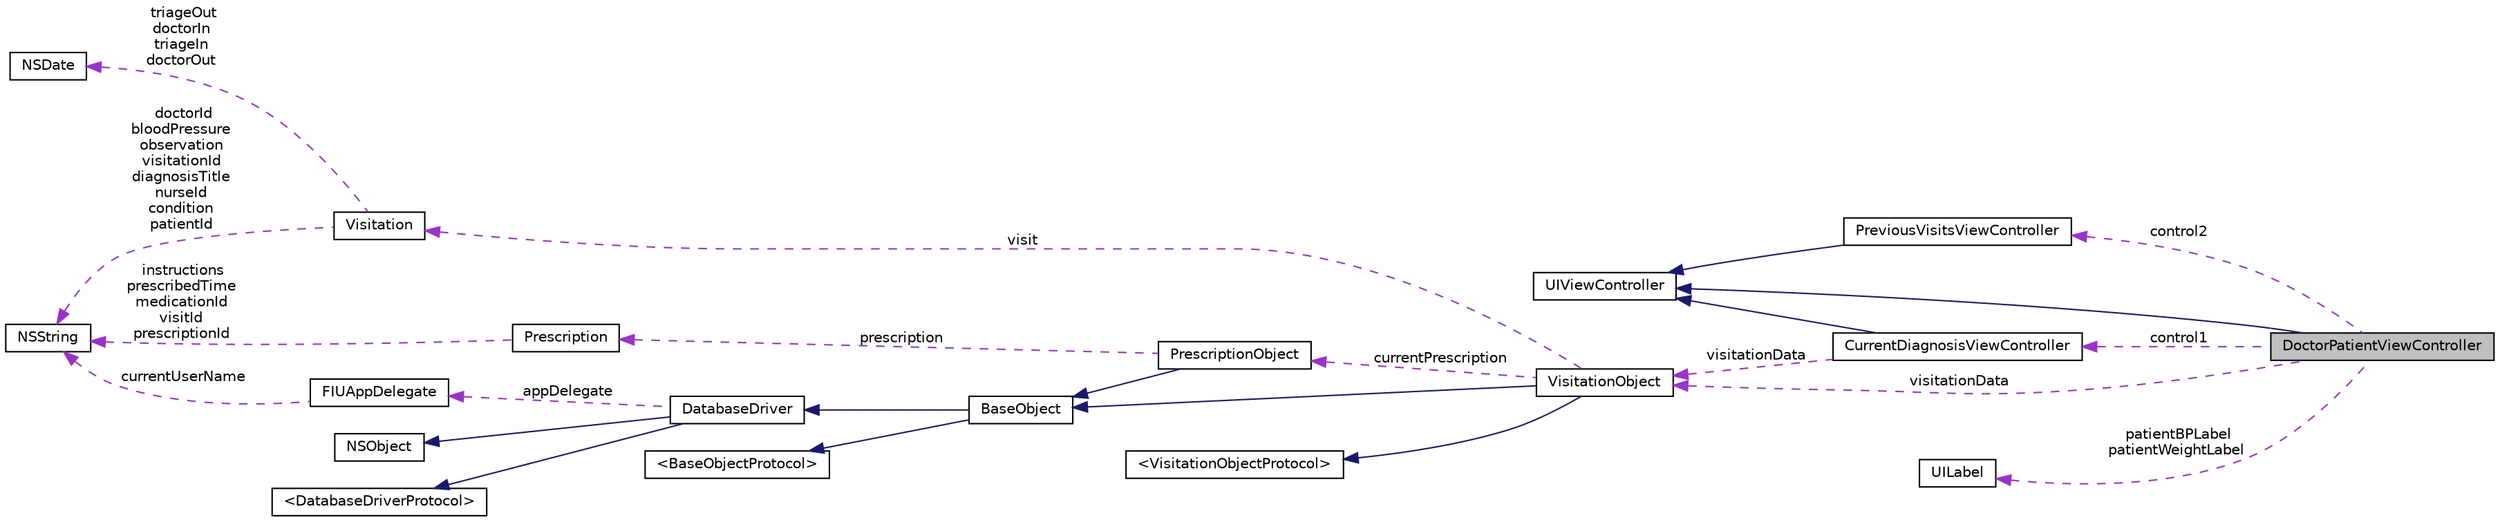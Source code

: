 digraph G
{
  edge [fontname="Helvetica",fontsize="10",labelfontname="Helvetica",labelfontsize="10"];
  node [fontname="Helvetica",fontsize="10",shape=record];
  rankdir="LR";
  Node1 [label="DoctorPatientViewController",height=0.2,width=0.4,color="black", fillcolor="grey75", style="filled" fontcolor="black"];
  Node2 -> Node1 [dir="back",color="midnightblue",fontsize="10",style="solid",fontname="Helvetica"];
  Node2 [label="UIViewController",height=0.2,width=0.4,color="black", fillcolor="white", style="filled",URL="$class_u_i_view_controller.html"];
  Node3 -> Node1 [dir="back",color="darkorchid3",fontsize="10",style="dashed",label=" control1" ,fontname="Helvetica"];
  Node3 [label="CurrentDiagnosisViewController",height=0.2,width=0.4,color="black", fillcolor="white", style="filled",URL="$interface_current_diagnosis_view_controller.html"];
  Node2 -> Node3 [dir="back",color="midnightblue",fontsize="10",style="solid",fontname="Helvetica"];
  Node4 -> Node3 [dir="back",color="darkorchid3",fontsize="10",style="dashed",label=" visitationData" ,fontname="Helvetica"];
  Node4 [label="VisitationObject",height=0.2,width=0.4,color="black", fillcolor="white", style="filled",URL="$interface_visitation_object.html"];
  Node5 -> Node4 [dir="back",color="midnightblue",fontsize="10",style="solid",fontname="Helvetica"];
  Node5 [label="BaseObject",height=0.2,width=0.4,color="black", fillcolor="white", style="filled",URL="$interface_base_object.html"];
  Node6 -> Node5 [dir="back",color="midnightblue",fontsize="10",style="solid",fontname="Helvetica"];
  Node6 [label="DatabaseDriver",height=0.2,width=0.4,color="black", fillcolor="white", style="filled",URL="$interface_database_driver.html"];
  Node7 -> Node6 [dir="back",color="midnightblue",fontsize="10",style="solid",fontname="Helvetica"];
  Node7 [label="NSObject",height=0.2,width=0.4,color="black", fillcolor="white", style="filled",URL="$class_n_s_object.html"];
  Node8 -> Node6 [dir="back",color="midnightblue",fontsize="10",style="solid",fontname="Helvetica"];
  Node8 [label="\<DatabaseDriverProtocol\>",height=0.2,width=0.4,color="black", fillcolor="white", style="filled",URL="$protocol_database_driver_protocol-p.html"];
  Node9 -> Node6 [dir="back",color="darkorchid3",fontsize="10",style="dashed",label=" appDelegate" ,fontname="Helvetica"];
  Node9 [label="FIUAppDelegate",height=0.2,width=0.4,color="black", fillcolor="white", style="filled",URL="$interface_f_i_u_app_delegate.html"];
  Node10 -> Node9 [dir="back",color="darkorchid3",fontsize="10",style="dashed",label=" currentUserName" ,fontname="Helvetica"];
  Node10 [label="NSString",height=0.2,width=0.4,color="black", fillcolor="white", style="filled",URL="$class_n_s_string.html"];
  Node11 -> Node5 [dir="back",color="midnightblue",fontsize="10",style="solid",fontname="Helvetica"];
  Node11 [label="\<BaseObjectProtocol\>",height=0.2,width=0.4,color="black", fillcolor="white", style="filled",URL="$protocol_base_object_protocol-p.html"];
  Node12 -> Node4 [dir="back",color="midnightblue",fontsize="10",style="solid",fontname="Helvetica"];
  Node12 [label="\<VisitationObjectProtocol\>",height=0.2,width=0.4,color="black", fillcolor="white", style="filled",URL="$protocol_visitation_object_protocol-p.html"];
  Node13 -> Node4 [dir="back",color="darkorchid3",fontsize="10",style="dashed",label=" currentPrescription" ,fontname="Helvetica"];
  Node13 [label="PrescriptionObject",height=0.2,width=0.4,color="black", fillcolor="white", style="filled",URL="$interface_prescription_object.html"];
  Node5 -> Node13 [dir="back",color="midnightblue",fontsize="10",style="solid",fontname="Helvetica"];
  Node14 -> Node13 [dir="back",color="darkorchid3",fontsize="10",style="dashed",label=" prescription" ,fontname="Helvetica"];
  Node14 [label="Prescription",height=0.2,width=0.4,color="black", fillcolor="white", style="filled",URL="$interface_prescription.html"];
  Node10 -> Node14 [dir="back",color="darkorchid3",fontsize="10",style="dashed",label=" instructions\nprescribedTime\nmedicationId\nvisitId\nprescriptionId" ,fontname="Helvetica"];
  Node15 -> Node4 [dir="back",color="darkorchid3",fontsize="10",style="dashed",label=" visit" ,fontname="Helvetica"];
  Node15 [label="Visitation",height=0.2,width=0.4,color="black", fillcolor="white", style="filled",URL="$interface_visitation.html"];
  Node16 -> Node15 [dir="back",color="darkorchid3",fontsize="10",style="dashed",label=" triageOut\ndoctorIn\ntriageIn\ndoctorOut" ,fontname="Helvetica"];
  Node16 [label="NSDate",height=0.2,width=0.4,color="black", fillcolor="white", style="filled",URL="$class_n_s_date.html"];
  Node10 -> Node15 [dir="back",color="darkorchid3",fontsize="10",style="dashed",label=" doctorId\nbloodPressure\nobservation\nvisitationId\ndiagnosisTitle\nnurseId\ncondition\npatientId" ,fontname="Helvetica"];
  Node4 -> Node1 [dir="back",color="darkorchid3",fontsize="10",style="dashed",label=" visitationData" ,fontname="Helvetica"];
  Node17 -> Node1 [dir="back",color="darkorchid3",fontsize="10",style="dashed",label=" control2" ,fontname="Helvetica"];
  Node17 [label="PreviousVisitsViewController",height=0.2,width=0.4,color="black", fillcolor="white", style="filled",URL="$interface_previous_visits_view_controller.html"];
  Node2 -> Node17 [dir="back",color="midnightblue",fontsize="10",style="solid",fontname="Helvetica"];
  Node18 -> Node1 [dir="back",color="darkorchid3",fontsize="10",style="dashed",label=" patientBPLabel\npatientWeightLabel" ,fontname="Helvetica"];
  Node18 [label="UILabel",height=0.2,width=0.4,color="black", fillcolor="white", style="filled",URL="$class_u_i_label.html"];
}
